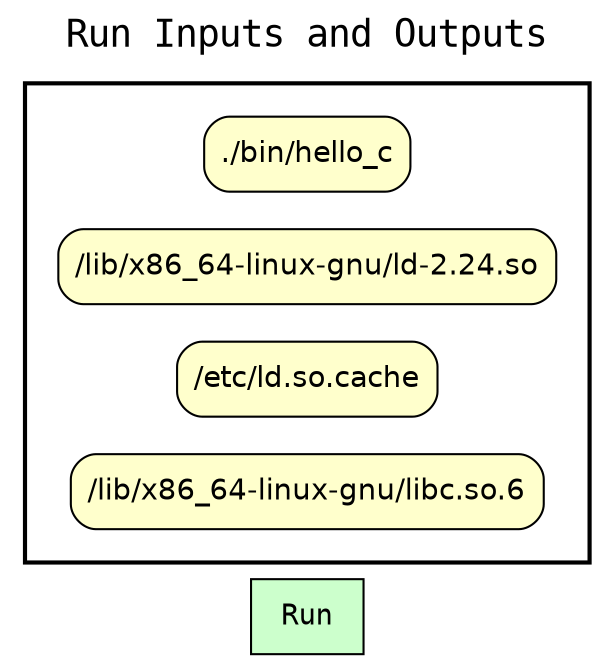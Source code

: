 
digraph wt_run {
rankdir=LR
fontname=Courier; fontsize=18; labelloc=t
label="Run Inputs and Outputs"
node[shape=box style="filled" fillcolor="#CCFFCC" peripheries=1 fontname=Courier]
"Run"
subgraph cluster_inputs { label=""; color=black; penwidth=2
subgraph cluster_inputs_inner { label=""; color=white
node[shape=box style="rounded,filled" fillcolor="#FFFFCC" peripheries=1 fontname=Helvetica]
"input:./bin/hello_c" [label="./bin/hello_c"]
"input:/lib/x86_64-linux-gnu/ld-2.24.so" [label="/lib/x86_64-linux-gnu/ld-2.24.so"]
"input:/etc/ld.so.cache" [label="/etc/ld.so.cache"]
"input:/lib/x86_64-linux-gnu/libc.so.6" [label="/lib/x86_64-linux-gnu/libc.so.6"]
}}
subgraph cluster_outputs { label=""; color=black; penwidth=2
subgraph cluster_outputs_inner { label=""; color=white
node[shape=box style="rounded,filled" fillcolor="#FFFFCC" peripheries=1 fontname=Helvetica]
}}
}

